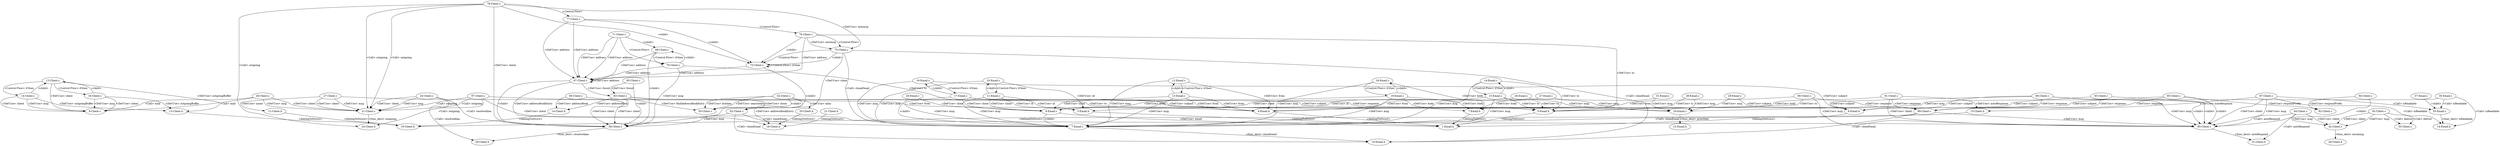 digraph {
1 [label = "8-Client.c"];
2 [label = "13-Client.c"];
2 -> 1[label="<Def-Use> client"];
3 [label = "14-Client.c"];
3 -> 1[label="<Def-Use> client"];
3 -> 1[label="<Def-Use> msg"];
3 -> 2[label="<child>"];
4 [label = "16-Client.c"];
4 -> 1[label="<Def-Use> client"];
4 -> 2[label="<child>"];
4 -> 1[label="<Def-Use> msg"];
2 -> 3[label="<Control-Flow> if-then"];
2 -> 4[label="<Control-Flow> if-then"];
5 [label = "21-Client.c"];
6 [label = "24-Client.c"];
6 -> 5[label="<Def-Use> client"];
6 -> 5[label="<Def-Use> msg"];
7 [label = "27-Client.c"];
7 -> 5[label="<Def-Use> msg"];
7 -> 5[label="<Def-Use> client"];
8 [label = "28-Client.c"];
8 -> 1[label="<Call> mail"];
8 -> 5[label="<Def-Use> client"];
8 -> 5[label="<Def-Use> msg"];
9 [label = "33-Client.c"];
10 [label = "42-Client.c"];
11 [label = "44-Client.c"];
11 -> 10[label="<Def-Use> client"];
11 -> 10[label="<Def-Use> msg"];
12 [label = "45-Client.c"];
12 -> 9[label="<Call> deliver"];
12 -> 10[label="<Def-Use> client"];
12 -> 10[label="<Def-Use> msg"];
13 [label = "50-Client.c"];
14 [label = "52-Client.c"];
14 -> 13[label="<child>"];
14 -> 13[label="<Def-Use> listdata"];
14 -> 13[label="<Def-Use> searchdata"];
15 [label = "58-Client.c"];
16 [label = "60-Client.c"];
16 -> 15[label="<Def-Use> client"];
17 [label = "62-Client.c"];
17 -> 15[label="<Def-Use> msg"];
18 [label = "63-Client.c"];
18 -> 15[label="<Def-Use> client"];
18 -> 13[label="<Def-Use> findAddressBookEntry"];
18 -> 17[label="<Def-Use> clone"];
19 [label = "65-Client.c"];
19 -> 18[label="<Def-Use> found"];
19 -> 15[label="<child>"];
20 [label = "67-Client.c"];
20 -> 15[label="<child>"];
20 -> 18[label="<Def-Use> found"];
20 -> 20[label="<Def-Use> address"];
21 [label = "68-Client.c"];
21 -> 20[label="<Def-Use> address"];
21 -> 15[label="<child>"];
22 [label = "70-Client.c"];
22 -> 15[label="<Def-Use> msg"];
22 -> 20[label="<Def-Use> address"];
22 -> 21[label="<child>"];
23 [label = "71-Client.c"];
23 -> 20[label="<Def-Use> address"];
23 -> 21[label="<child>"];
23 -> 20[label="<Def-Use> address"];
21 -> 22[label="<Control-Flow> if-then"];
23 -> 22[label="<Control-Flow>"];
24 [label = "73-Client.c"];
24 -> 20[label="<Def-Use> address"];
24 -> 15[label="<child>"];
25 [label = "75-Client.c"];
25 -> 17[label="<Def-Use> clone"];
25 -> 24[label="<child>"];
26 [label = "76-Client.c"];
26 -> 25[label="<Def-Use> newmsg"];
26 -> 20[label="<Def-Use> address"];
26 -> 24[label="<child>"];
27 [label = "77-Client.c"];
27 -> 20[label="<Def-Use> address"];
27 -> 24[label="<child>"];
27 -> 20[label="<Def-Use> address"];
28 [label = "78-Client.c"];
28 -> 5[label="<Call> outgoing"];
28 -> 15[label="<Def-Use> client"];
28 -> 24[label="<child>"];
28 -> 25[label="<Def-Use> newmsg"];
24 -> 24[label="<Control-Flow> if-then"];
25 -> 24[label="<Control-Flow>"];
26 -> 25[label="<Control-Flow>"];
27 -> 26[label="<Control-Flow>"];
28 -> 27[label="<Control-Flow>"];
29 [label = "85-Client.c"];
30 [label = "87-Client.c"];
30 -> 29[label="<Def-Use> client"];
30 -> 29[label="<Def-Use> msg"];
31 [label = "89-Client.c"];
31 -> 29[label="<Def-Use> msg"];
32 [label = "90-Client.c"];
32 -> 31[label="<Def-Use> response"];
32 -> 29[label="<Def-Use> msg"];
33 [label = "91-Client.c"];
33 -> 31[label="<Def-Use> response"];
33 -> 29[label="<Def-Use> client"];
34 [label = "92-Client.c"];
35 [label = "93-Client.c"];
35 -> 31[label="<Def-Use> response"];
35 -> 29[label="<child>"];
36 [label = "94-Client.c"];
36 -> 34[label="<Def-Use> respondPrefix"];
36 -> 29[label="<child>"];
37 [label = "95-Client.c"];
37 -> 31[label="<Def-Use> response"];
37 -> 29[label="<child>"];
37 -> 34[label="<Def-Use> respondPrefix"];
38 [label = "96-Client.c"];
38 -> 31[label="<Def-Use> response"];
38 -> 29[label="<child>"];
38 -> 29[label="<Def-Use> msg"];
39 [label = "97-Client.c"];
39 -> 5[label="<Call> outgoing"];
39 -> 29[label="<Def-Use> client"];
39 -> 31[label="<Def-Use> response"];
40 [label = "10-Client.h"];
41 [label = "12-Client.h"];
42 [label = "13-Client.h"];
43 [label = "14-Client.h"];
44 [label = "15-Client.h"];
41 -> 40[label="<belongToStruct>"];
42 -> 40[label="<belongToStruct>"];
43 -> 40[label="<belongToStruct>"];
44 -> 40[label="<belongToStruct>"];
45 [label = "18-Client.h"];
46 [label = "20-Client.h"];
47 [label = "21-Client.h"];
46 -> 45[label="<belongToStruct>"];
47 -> 45[label="<belongToStruct>"];
48 [label = "24-Client.h"];
49 [label = "26-Client.h"];
50 [label = "29-Client.h"];
51 [label = "31-Client.h"];
52 [label = "7-Email.c"];
53 [label = "9-Email.c"];
53 -> 52[label="<child>"];
54 [label = "10-Email.c"];
54 -> 52[label="<Def-Use> msg"];
55 [label = "11-Email.c"];
55 -> 53[label="<Def-Use> clone"];
55 -> 52[label="<Def-Use> msg"];
55 -> 54[label="<child>"];
54 -> 55[label="<Control-Flow> if-then"];
56 [label = "12-Email.c"];
56 -> 52[label="<Def-Use> msg"];
57 [label = "13-Email.c"];
57 -> 53[label="<Def-Use> clone"];
57 -> 52[label="<Def-Use> msg"];
57 -> 56[label="<child>"];
56 -> 57[label="<Control-Flow> if-then"];
58 [label = "14-Email.c"];
58 -> 52[label="<Def-Use> msg"];
59 [label = "15-Email.c"];
59 -> 53[label="<Def-Use> clone"];
59 -> 52[label="<Def-Use> msg"];
59 -> 58[label="<child>"];
58 -> 59[label="<Control-Flow> if-then"];
60 [label = "16-Email.c"];
60 -> 52[label="<Def-Use> msg"];
61 [label = "17-Email.c"];
61 -> 53[label="<Def-Use> clone"];
61 -> 52[label="<Def-Use> msg"];
61 -> 60[label="<child>"];
60 -> 61[label="<Control-Flow> if-then"];
62 [label = "18-Email.c"];
62 -> 52[label="<Def-Use> msg"];
63 [label = "19-Email.c"];
63 -> 53[label="<Def-Use> clone"];
63 -> 52[label="<Def-Use> msg"];
63 -> 62[label="<child>"];
62 -> 63[label="<Control-Flow> if-then"];
64 [label = "20-Email.c"];
64 -> 53[label="<Def-Use> clone"];
64 -> 52[label="<child>"];
65 [label = "24-Email.c"];
66 [label = "26-Email.c"];
66 -> 65[label="<Def-Use> msg"];
67 [label = "27-Email.c"];
67 -> 65[label="<Def-Use> msg"];
68 [label = "28-Email.c"];
68 -> 65[label="<Def-Use> msg"];
69 [label = "29-Email.c"];
69 -> 65[label="<Def-Use> msg"];
70 [label = "30-Email.c"];
70 -> 65[label="<Def-Use> msg"];
71 [label = "31-Email.c"];
71 -> 65[label="<Def-Use> msg"];
72 [label = "35-Email.c"];
73 [label = "37-Email.c"];
73 -> 72[label="<child>"];
74 [label = "1-Email.h"];
75 [label = "3-Email.h"];
76 [label = "4-Email.h"];
77 [label = "5-Email.h"];
78 [label = "6-Email.h"];
79 [label = "7-Email.h"];
75 -> 74[label="<belongToStruct>"];
76 -> 74[label="<belongToStruct>"];
77 -> 74[label="<belongToStruct>"];
78 -> 74[label="<belongToStruct>"];
79 -> 74[label="<belongToStruct>"];
80 [label = "10-Email.h"];
81 [label = "12-Email.h"];
82 [label = "14-Email.h"];
38 -> 78[label="<Def-Use> subject"];
62 -> 79[label="<Def-Use> body"];
68 -> 77[label="<Def-Use> to"];
63 -> 79[label="<Def-Use> body"];
18 -> 77[label="<Def-Use> to"];
33 -> 44[label="<Def-Use> autoResponse"];
63 -> 79[label="<Def-Use> body"];
7 -> 76[label="<Def-Use> from"];
7 -> 41[label="<Def-Use> name"];
57 -> 76[label="<Def-Use> from"];
56 -> 76[label="<Def-Use> from"];
30 -> 44[label="<Def-Use> autoResponse"];
69 -> 78[label="<Def-Use> subject"];
31 -> 52[label="<Call> cloneEmail"];
31 -> 80[label="<Call> cloneEmail"];
3 -> 42[label="<Def-Use> outgoingBuffer"];
4 -> 42[label="<Def-Use> outgoingBuffer"];
18 -> 43[label="<Def-Use> addressBook"];
59 -> 77[label="<Def-Use> to"];
28 -> 48[label="<Call> outgoing"];
28 -> 5[label="<Call> outgoing"];
60 -> 78[label="<Def-Use> subject"];
66 -> 75[label="<Def-Use> id"];
61 -> 78[label="<Def-Use> subject"];
20 -> 45[label="<Def-Use> addressBookEntry"];
6 -> 15[label="<Call> resolveAlias"];
6 -> 50[label="<Call> resolveAlias"];
59 -> 77[label="<Def-Use> to"];
32 -> 76[label="<Def-Use> from"];
12 -> 9[label="<Call> deliver"];
17 -> 52[label="<Call> cloneEmail"];
17 -> 80[label="<Call> cloneEmail"];
55 -> 75[label="<Def-Use> id"];
53 -> 74[label="<Def-Use> email"];
2 -> 42[label="<Def-Use> outgoingBuffer"];
37 -> 78[label="<Def-Use> subject"];
33 -> 79[label="<Def-Use> body"];
70 -> 72[label="<Call> isReadable"];
70 -> 82[label="<Call> isReadable"];
16 -> 43[label="<Def-Use> addressBook"];
67 -> 76[label="<Def-Use> from"];
8 -> 1[label="<Call> mail"];
71 -> 79[label="<Def-Use> body"];
38 -> 78[label="<Def-Use> subject"];
58 -> 77[label="<Def-Use> to"];
54 -> 75[label="<Def-Use> id"];
14 -> 46[label="<Def-Use> alias"];
61 -> 78[label="<Def-Use> subject"];
11 -> 29[label="<Call> autoRespond"];
11 -> 51[label="<Call> autoRespond"];
25 -> 52[label="<Call> cloneEmail"];
25 -> 80[label="<Call> cloneEmail"];
55 -> 75[label="<Def-Use> id"];
35 -> 78[label="<Def-Use> subject"];
22 -> 77[label="<Def-Use> to"];
57 -> 76[label="<Def-Use> from"];
14 -> 45[label="<Def-Use> addressBookEntry"];
30 -> 72[label="<Call> isReadable"];
30 -> 82[label="<Call> isReadable"];
32 -> 77[label="<Def-Use> to"];
39 -> 48[label="<Call> outgoing"];
39 -> 5[label="<Call> outgoing"];
26 -> 77[label="<Def-Use> to"];
52 -> 80[label="<func_decl> cloneEmail"];
65 -> 81[label="<func_decl> printMail"];
29 -> 51[label="<func_decl> autoRespond"];
72 -> 82[label="<func_decl> isReadable"];
10 -> 49[label="<func_decl> incoming"];
5 -> 48[label="<func_decl> outgoing"];
15 -> 50[label="<func_decl> resolveAlias"];
}